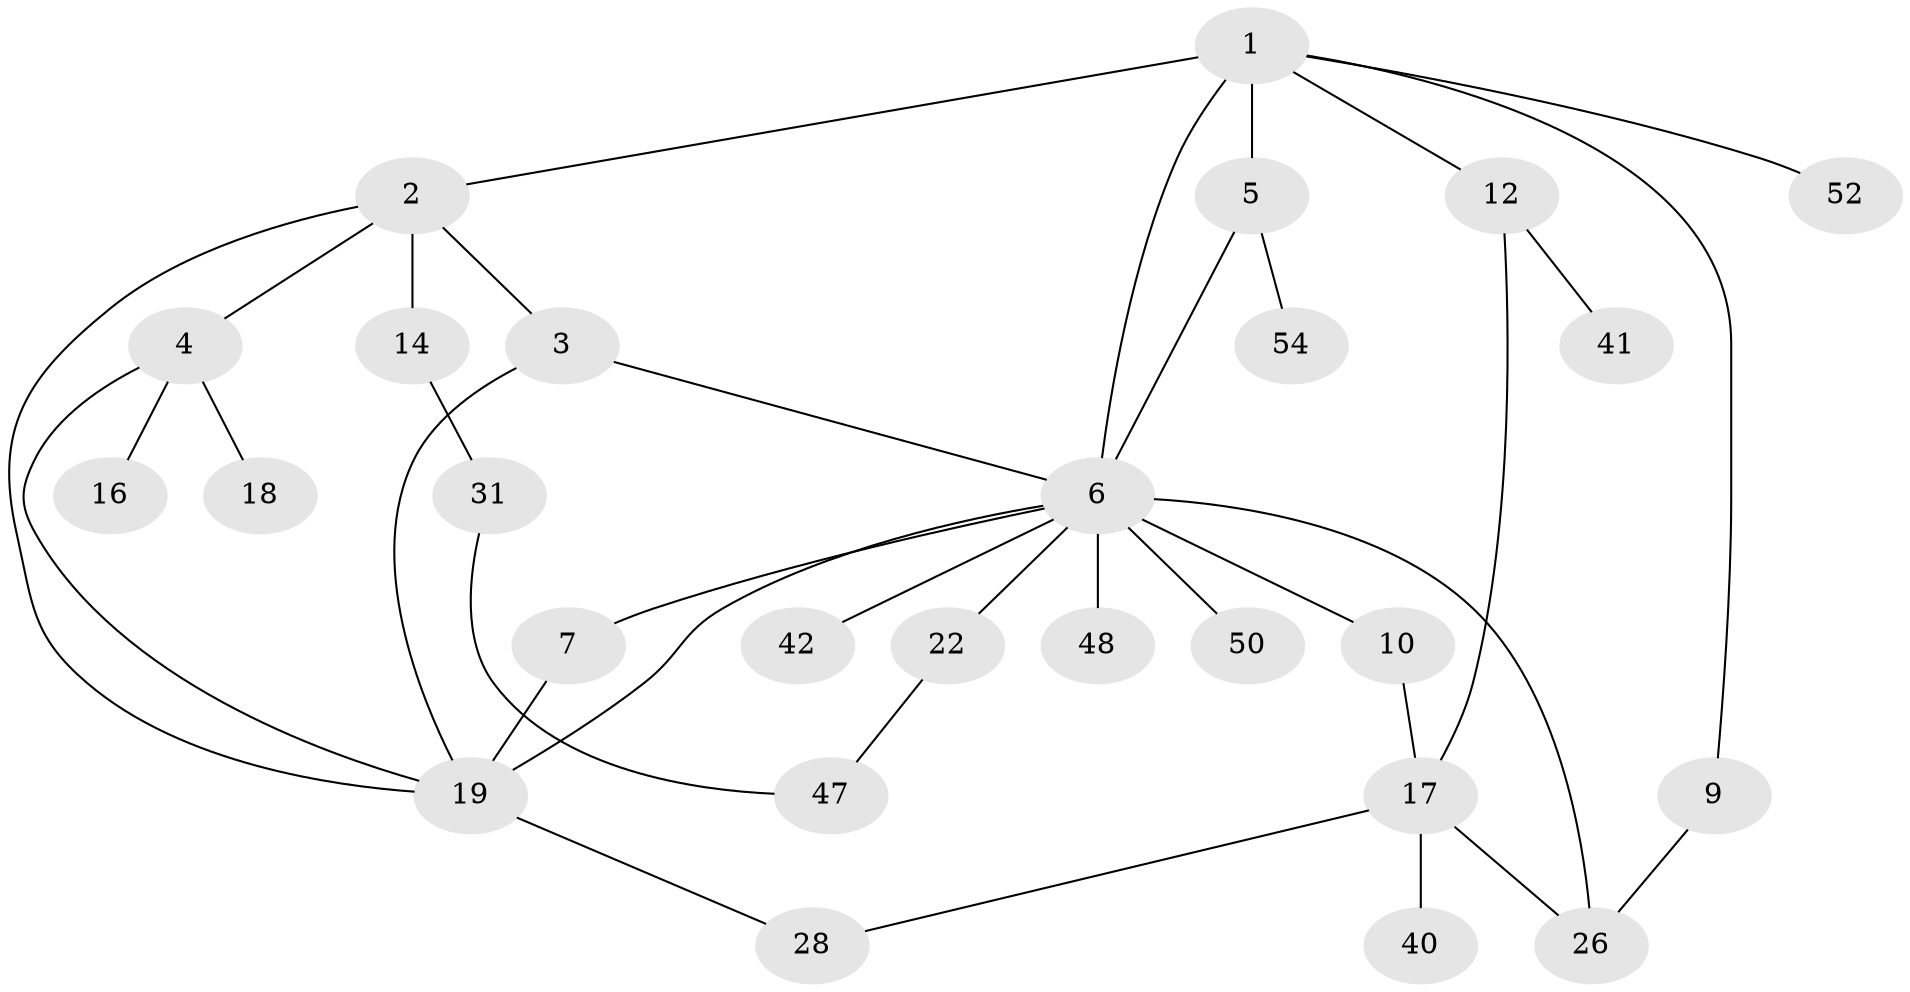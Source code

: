 // original degree distribution, {6: 0.01818181818181818, 5: 0.05454545454545454, 3: 0.2545454545454545, 4: 0.10909090909090909, 2: 0.2545454545454545, 1: 0.3090909090909091}
// Generated by graph-tools (version 1.1) at 2025/13/03/09/25 04:13:29]
// undirected, 27 vertices, 37 edges
graph export_dot {
graph [start="1"]
  node [color=gray90,style=filled];
  1 [super="+11"];
  2;
  3;
  4 [super="+49"];
  5 [super="+13+43"];
  6 [super="+15+29"];
  7 [super="+8"];
  9 [super="+34"];
  10;
  12 [super="+33"];
  14 [super="+25"];
  16;
  17 [super="+37+36"];
  18 [super="+20"];
  19 [super="+24+23"];
  22 [super="+46"];
  26 [super="+27"];
  28 [super="+39"];
  31 [super="+38"];
  40;
  41;
  42;
  47;
  48;
  50;
  52;
  54;
  1 -- 2;
  1 -- 5;
  1 -- 9;
  1 -- 12;
  1 -- 52;
  1 -- 6 [weight=2];
  2 -- 3;
  2 -- 4;
  2 -- 14;
  2 -- 19;
  3 -- 6;
  3 -- 19;
  4 -- 16;
  4 -- 18;
  4 -- 19;
  5 -- 54;
  5 -- 6;
  6 -- 7;
  6 -- 10;
  6 -- 26;
  6 -- 22;
  6 -- 48;
  6 -- 50;
  6 -- 19;
  6 -- 42;
  7 -- 19;
  9 -- 26;
  10 -- 17;
  12 -- 17;
  12 -- 41;
  14 -- 31;
  17 -- 40;
  17 -- 28;
  17 -- 26;
  19 -- 28;
  22 -- 47;
  31 -- 47;
}
